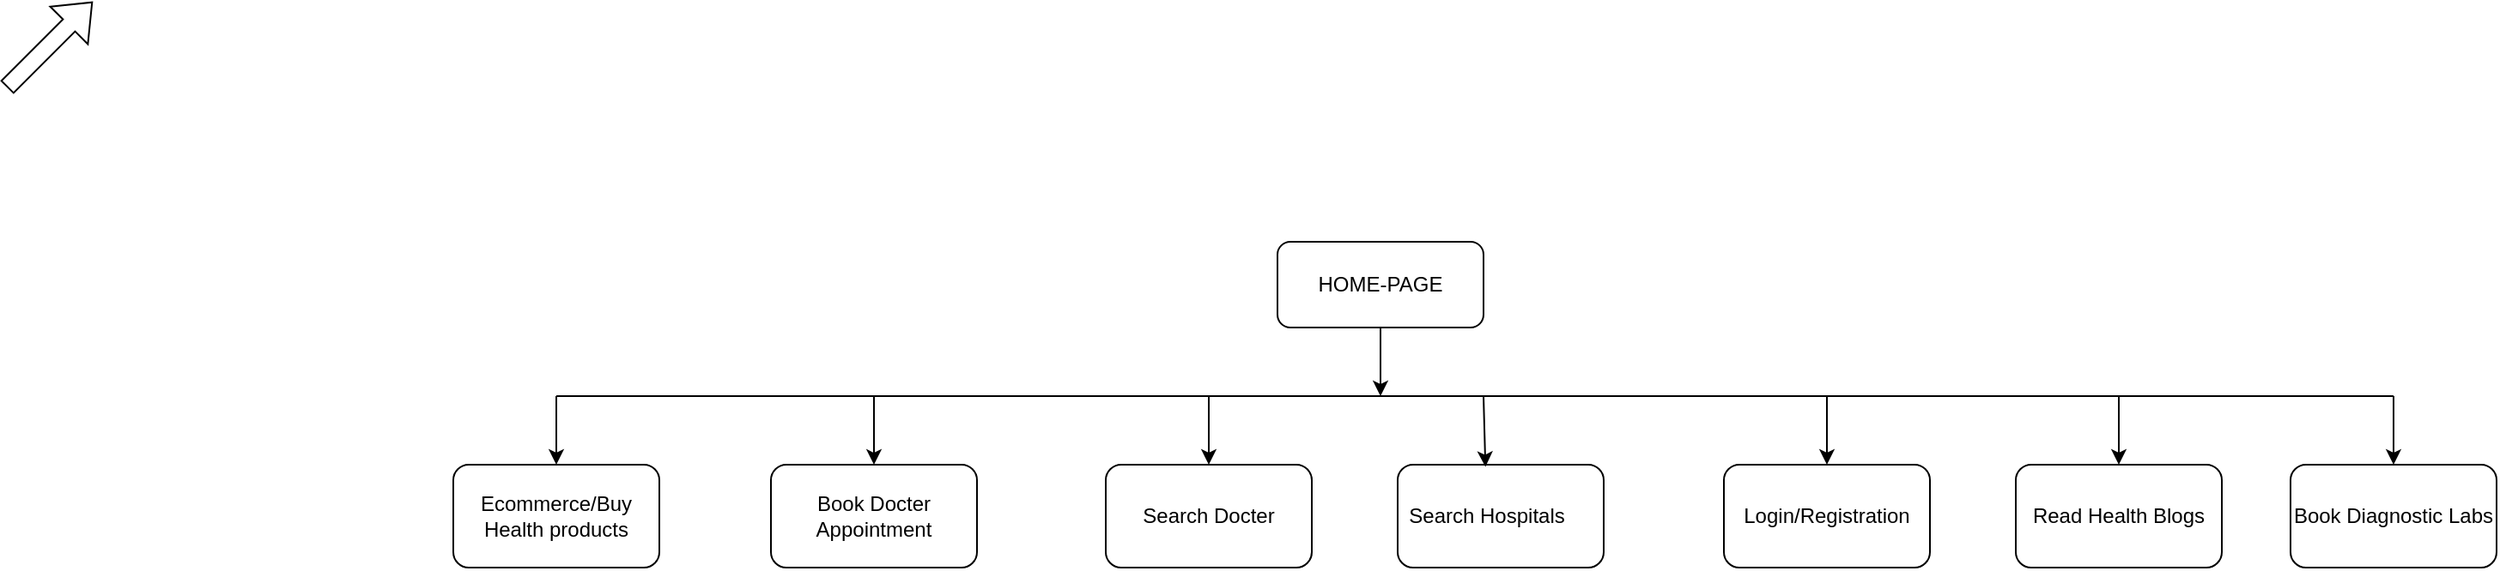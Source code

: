 <mxfile version="16.2.4" type="github"><diagram id="47p6t0fGew5UK-qiKI3F" name="Page-1"><mxGraphModel dx="2603" dy="1816" grid="1" gridSize="10" guides="1" tooltips="1" connect="1" arrows="1" fold="1" page="1" pageScale="1" pageWidth="850" pageHeight="1100" math="0" shadow="0"><root><mxCell id="0"/><mxCell id="1" parent="0"/><mxCell id="RPWKKGPHgPv7CrV-9SpG-1" value="HOME-PAGE" style="rounded=1;whiteSpace=wrap;html=1;" vertex="1" parent="1"><mxGeometry x="480" y="30" width="120" height="50" as="geometry"/></mxCell><mxCell id="RPWKKGPHgPv7CrV-9SpG-2" value="Ecommerce/Buy Health products" style="rounded=1;whiteSpace=wrap;html=1;" vertex="1" parent="1"><mxGeometry y="160" width="120" height="60" as="geometry"/></mxCell><mxCell id="RPWKKGPHgPv7CrV-9SpG-3" value="Book Docter Appointment" style="rounded=1;whiteSpace=wrap;html=1;" vertex="1" parent="1"><mxGeometry x="185" y="160" width="120" height="60" as="geometry"/></mxCell><mxCell id="RPWKKGPHgPv7CrV-9SpG-4" value="Search Docter" style="rounded=1;whiteSpace=wrap;html=1;" vertex="1" parent="1"><mxGeometry x="380" y="160" width="120" height="60" as="geometry"/></mxCell><mxCell id="RPWKKGPHgPv7CrV-9SpG-5" value="Search Hospitals&lt;span style=&quot;white-space: pre&quot;&gt;&#9;&lt;/span&gt;" style="rounded=1;whiteSpace=wrap;html=1;" vertex="1" parent="1"><mxGeometry x="550" y="160" width="120" height="60" as="geometry"/></mxCell><mxCell id="RPWKKGPHgPv7CrV-9SpG-6" value="Login/Registration" style="rounded=1;whiteSpace=wrap;html=1;" vertex="1" parent="1"><mxGeometry x="740" y="160" width="120" height="60" as="geometry"/></mxCell><mxCell id="RPWKKGPHgPv7CrV-9SpG-7" value="" style="endArrow=none;html=1;rounded=0;" edge="1" parent="1"><mxGeometry width="50" height="50" relative="1" as="geometry"><mxPoint x="60" y="120" as="sourcePoint"/><mxPoint x="1130" y="120" as="targetPoint"/></mxGeometry></mxCell><mxCell id="RPWKKGPHgPv7CrV-9SpG-8" value="" style="endArrow=classic;html=1;rounded=0;entryX=0.5;entryY=0;entryDx=0;entryDy=0;" edge="1" parent="1" target="RPWKKGPHgPv7CrV-9SpG-2"><mxGeometry width="50" height="50" relative="1" as="geometry"><mxPoint x="60" y="120" as="sourcePoint"/><mxPoint x="560" y="280" as="targetPoint"/><Array as="points"><mxPoint x="60" y="120"/></Array></mxGeometry></mxCell><mxCell id="RPWKKGPHgPv7CrV-9SpG-9" value="" style="endArrow=classic;html=1;rounded=0;exitX=0.5;exitY=1;exitDx=0;exitDy=0;" edge="1" parent="1" source="RPWKKGPHgPv7CrV-9SpG-1"><mxGeometry width="50" height="50" relative="1" as="geometry"><mxPoint x="430" y="80" as="sourcePoint"/><mxPoint x="540" y="120" as="targetPoint"/></mxGeometry></mxCell><mxCell id="RPWKKGPHgPv7CrV-9SpG-10" value="Read Health Blogs" style="rounded=1;whiteSpace=wrap;html=1;" vertex="1" parent="1"><mxGeometry x="910" y="160" width="120" height="60" as="geometry"/></mxCell><mxCell id="RPWKKGPHgPv7CrV-9SpG-11" value="Book Diagnostic Labs" style="rounded=1;whiteSpace=wrap;html=1;" vertex="1" parent="1"><mxGeometry x="1070" y="160" width="120" height="60" as="geometry"/></mxCell><mxCell id="RPWKKGPHgPv7CrV-9SpG-12" value="" style="endArrow=classic;html=1;rounded=0;entryX=0.5;entryY=0;entryDx=0;entryDy=0;" edge="1" parent="1" target="RPWKKGPHgPv7CrV-9SpG-11"><mxGeometry width="50" height="50" relative="1" as="geometry"><mxPoint x="1130" y="120" as="sourcePoint"/><mxPoint x="640" y="200" as="targetPoint"/></mxGeometry></mxCell><mxCell id="RPWKKGPHgPv7CrV-9SpG-13" value="" style="endArrow=classic;html=1;rounded=0;entryX=0.5;entryY=0;entryDx=0;entryDy=0;" edge="1" parent="1" target="RPWKKGPHgPv7CrV-9SpG-3"><mxGeometry width="50" height="50" relative="1" as="geometry"><mxPoint x="245" y="120" as="sourcePoint"/><mxPoint x="640" y="200" as="targetPoint"/></mxGeometry></mxCell><mxCell id="RPWKKGPHgPv7CrV-9SpG-15" value="" style="endArrow=classic;html=1;rounded=0;" edge="1" parent="1" target="RPWKKGPHgPv7CrV-9SpG-4"><mxGeometry width="50" height="50" relative="1" as="geometry"><mxPoint x="440" y="120" as="sourcePoint"/><mxPoint x="640" y="200" as="targetPoint"/></mxGeometry></mxCell><mxCell id="RPWKKGPHgPv7CrV-9SpG-16" value="" style="endArrow=classic;html=1;rounded=0;entryX=0.426;entryY=0.02;entryDx=0;entryDy=0;entryPerimeter=0;" edge="1" parent="1" target="RPWKKGPHgPv7CrV-9SpG-5"><mxGeometry width="50" height="50" relative="1" as="geometry"><mxPoint x="640" y="120" as="sourcePoint"/><mxPoint x="450" y="170" as="targetPoint"/><Array as="points"><mxPoint x="600" y="120"/></Array></mxGeometry></mxCell><mxCell id="RPWKKGPHgPv7CrV-9SpG-17" value="" style="endArrow=classic;html=1;rounded=0;" edge="1" parent="1" target="RPWKKGPHgPv7CrV-9SpG-6"><mxGeometry width="50" height="50" relative="1" as="geometry"><mxPoint x="800" y="120" as="sourcePoint"/><mxPoint x="640" y="200" as="targetPoint"/></mxGeometry></mxCell><mxCell id="RPWKKGPHgPv7CrV-9SpG-18" value="" style="endArrow=classic;html=1;rounded=0;entryX=0.5;entryY=0;entryDx=0;entryDy=0;" edge="1" parent="1" target="RPWKKGPHgPv7CrV-9SpG-10"><mxGeometry width="50" height="50" relative="1" as="geometry"><mxPoint x="970" y="120" as="sourcePoint"/><mxPoint x="640" y="200" as="targetPoint"/></mxGeometry></mxCell><mxCell id="RPWKKGPHgPv7CrV-9SpG-19" value="" style="shape=flexArrow;endArrow=classic;html=1;rounded=0;" edge="1" parent="1"><mxGeometry width="50" height="50" relative="1" as="geometry"><mxPoint x="-260" y="-60" as="sourcePoint"/><mxPoint x="-210" y="-110" as="targetPoint"/></mxGeometry></mxCell></root></mxGraphModel></diagram></mxfile>